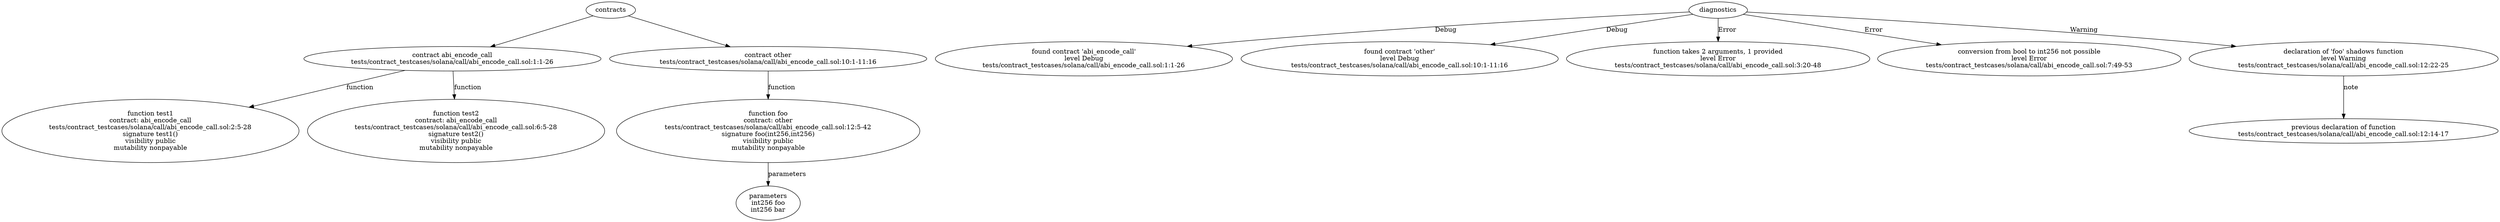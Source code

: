 strict digraph "tests/contract_testcases/solana/call/abi_encode_call.sol" {
	contract [label="contract abi_encode_call\ntests/contract_testcases/solana/call/abi_encode_call.sol:1:1-26"]
	test1 [label="function test1\ncontract: abi_encode_call\ntests/contract_testcases/solana/call/abi_encode_call.sol:2:5-28\nsignature test1()\nvisibility public\nmutability nonpayable"]
	test2 [label="function test2\ncontract: abi_encode_call\ntests/contract_testcases/solana/call/abi_encode_call.sol:6:5-28\nsignature test2()\nvisibility public\nmutability nonpayable"]
	contract_5 [label="contract other\ntests/contract_testcases/solana/call/abi_encode_call.sol:10:1-11:16"]
	foo [label="function foo\ncontract: other\ntests/contract_testcases/solana/call/abi_encode_call.sol:12:5-42\nsignature foo(int256,int256)\nvisibility public\nmutability nonpayable"]
	parameters [label="parameters\nint256 foo\nint256 bar"]
	diagnostic [label="found contract 'abi_encode_call'\nlevel Debug\ntests/contract_testcases/solana/call/abi_encode_call.sol:1:1-26"]
	diagnostic_10 [label="found contract 'other'\nlevel Debug\ntests/contract_testcases/solana/call/abi_encode_call.sol:10:1-11:16"]
	diagnostic_11 [label="function takes 2 arguments, 1 provided\nlevel Error\ntests/contract_testcases/solana/call/abi_encode_call.sol:3:20-48"]
	diagnostic_12 [label="conversion from bool to int256 not possible\nlevel Error\ntests/contract_testcases/solana/call/abi_encode_call.sol:7:49-53"]
	diagnostic_13 [label="declaration of 'foo' shadows function\nlevel Warning\ntests/contract_testcases/solana/call/abi_encode_call.sol:12:22-25"]
	note [label="previous declaration of function\ntests/contract_testcases/solana/call/abi_encode_call.sol:12:14-17"]
	contracts -> contract
	contract -> test1 [label="function"]
	contract -> test2 [label="function"]
	contracts -> contract_5
	contract_5 -> foo [label="function"]
	foo -> parameters [label="parameters"]
	diagnostics -> diagnostic [label="Debug"]
	diagnostics -> diagnostic_10 [label="Debug"]
	diagnostics -> diagnostic_11 [label="Error"]
	diagnostics -> diagnostic_12 [label="Error"]
	diagnostics -> diagnostic_13 [label="Warning"]
	diagnostic_13 -> note [label="note"]
}
